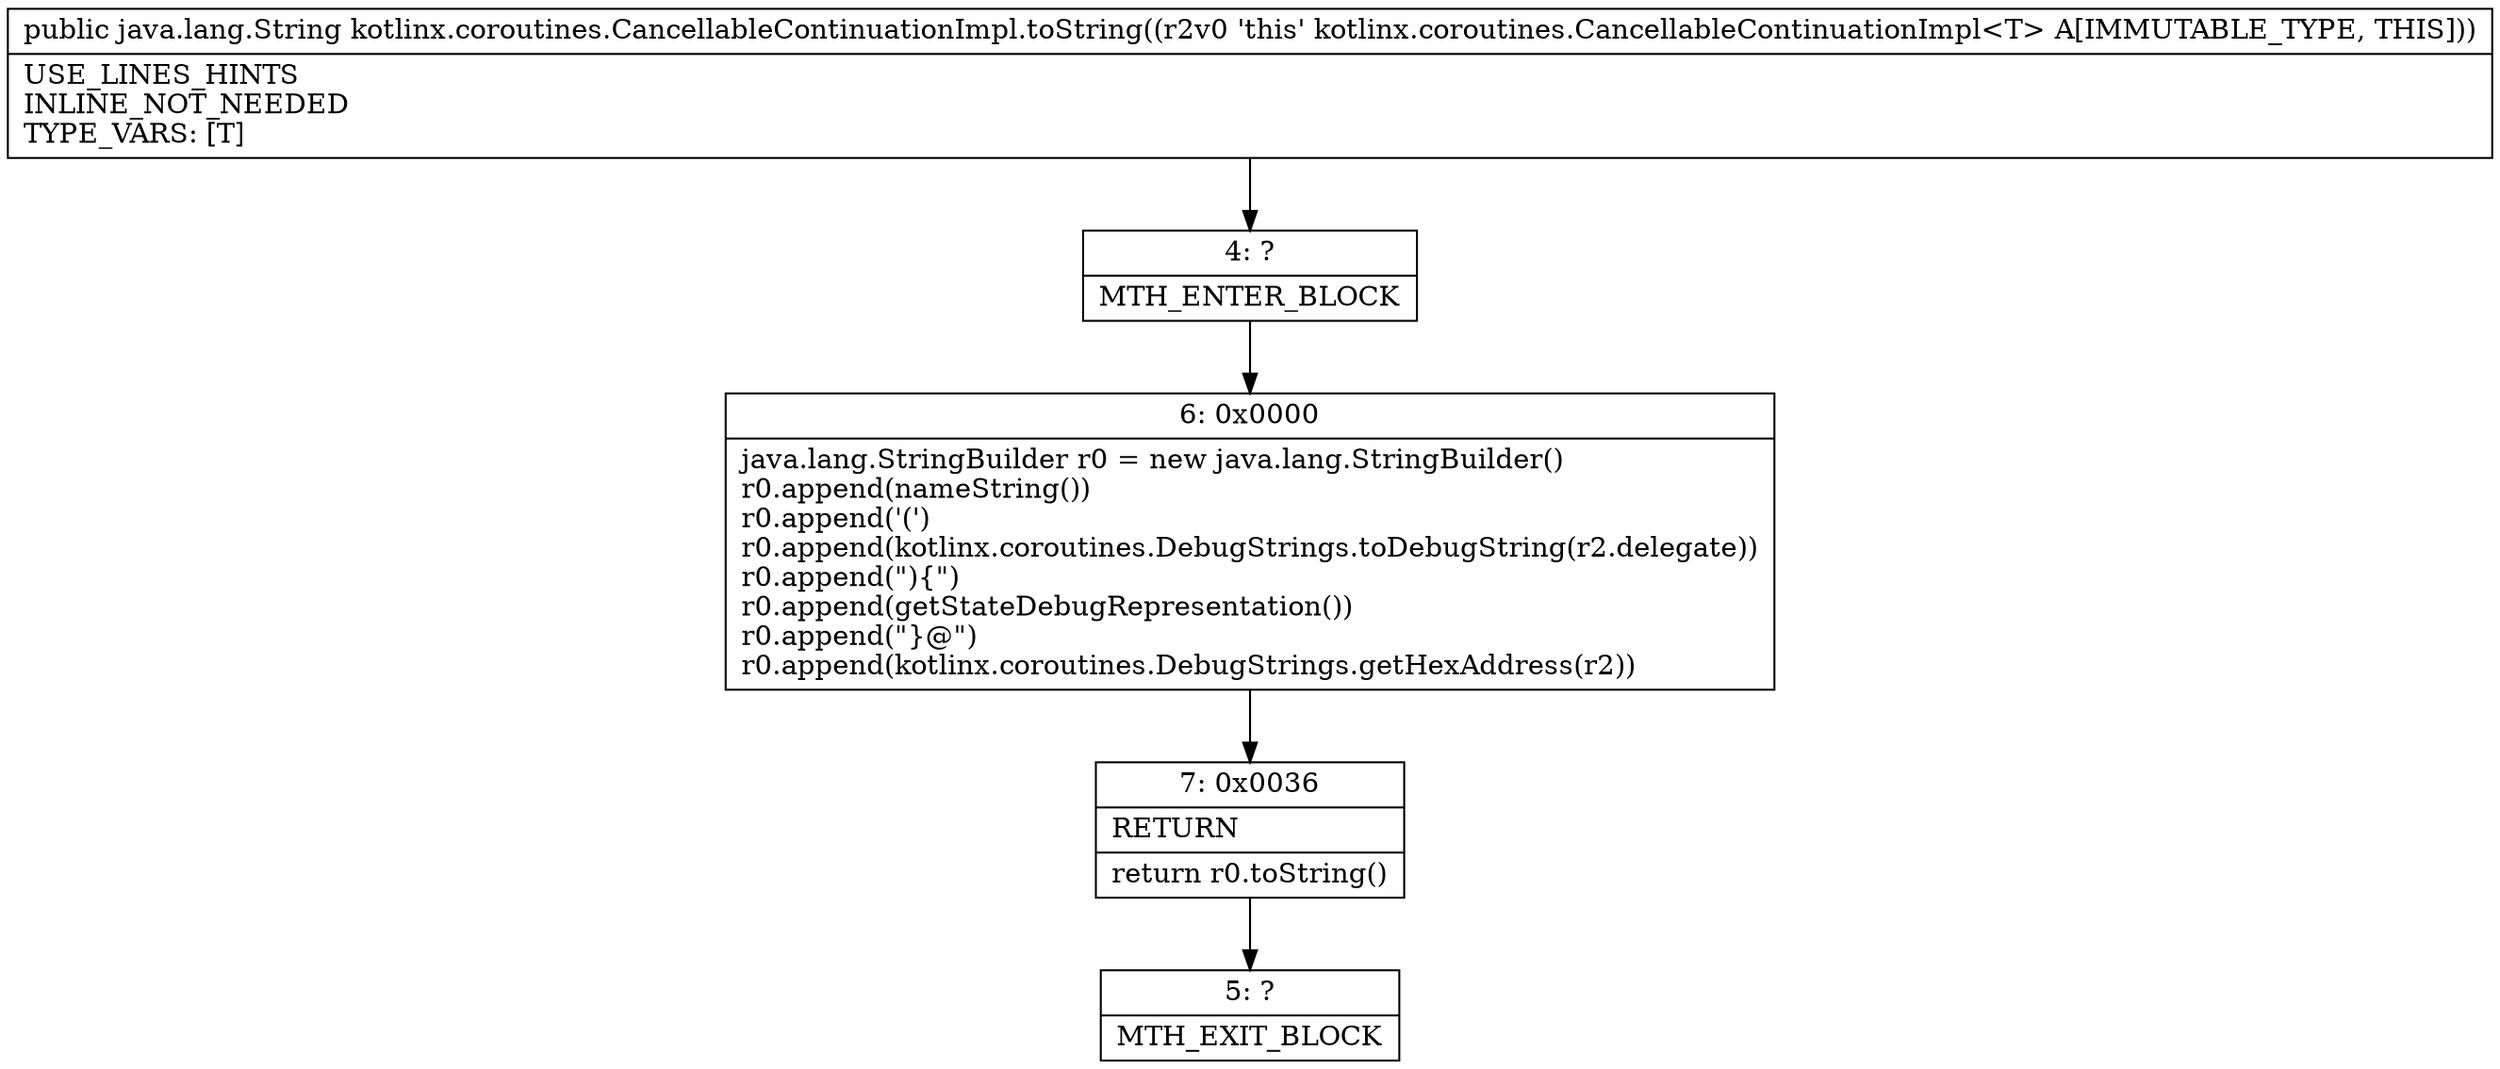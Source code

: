 digraph "CFG forkotlinx.coroutines.CancellableContinuationImpl.toString()Ljava\/lang\/String;" {
Node_4 [shape=record,label="{4\:\ ?|MTH_ENTER_BLOCK\l}"];
Node_6 [shape=record,label="{6\:\ 0x0000|java.lang.StringBuilder r0 = new java.lang.StringBuilder()\lr0.append(nameString())\lr0.append('(')\lr0.append(kotlinx.coroutines.DebugStrings.toDebugString(r2.delegate))\lr0.append(\")\{\")\lr0.append(getStateDebugRepresentation())\lr0.append(\"\}@\")\lr0.append(kotlinx.coroutines.DebugStrings.getHexAddress(r2))\l}"];
Node_7 [shape=record,label="{7\:\ 0x0036|RETURN\l|return r0.toString()\l}"];
Node_5 [shape=record,label="{5\:\ ?|MTH_EXIT_BLOCK\l}"];
MethodNode[shape=record,label="{public java.lang.String kotlinx.coroutines.CancellableContinuationImpl.toString((r2v0 'this' kotlinx.coroutines.CancellableContinuationImpl\<T\> A[IMMUTABLE_TYPE, THIS]))  | USE_LINES_HINTS\lINLINE_NOT_NEEDED\lTYPE_VARS: [T]\l}"];
MethodNode -> Node_4;Node_4 -> Node_6;
Node_6 -> Node_7;
Node_7 -> Node_5;
}

